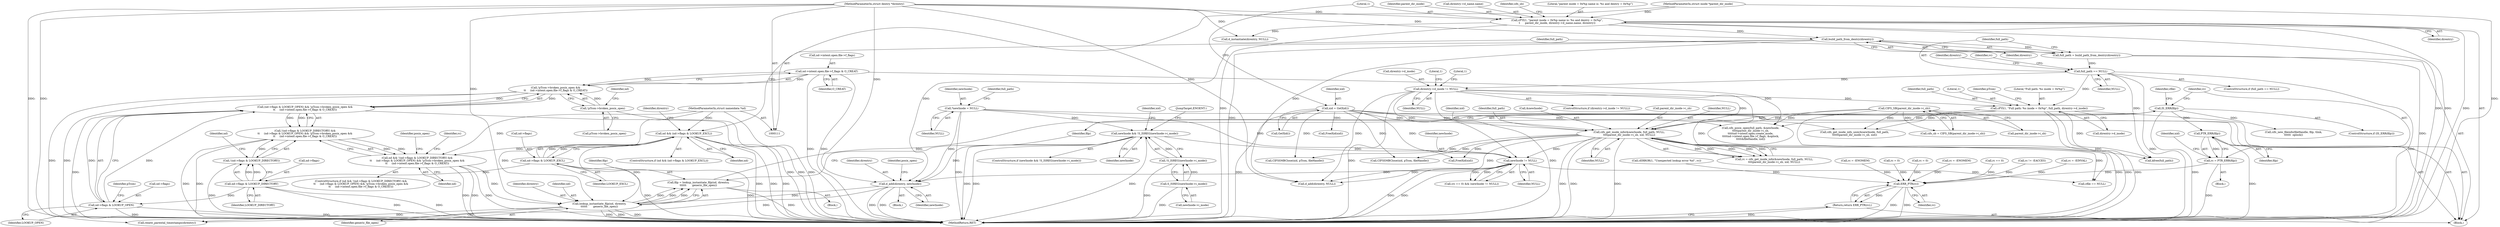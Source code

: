 digraph "0_linux_88d7d4e4a439f32acc56a6d860e415ee71d3df08@pointer" {
"1000430" [label="(Call,PTR_ERR(filp))"];
"1000425" [label="(Call,IS_ERR(filp))"];
"1000418" [label="(Call,filp = lookup_instantiate_filp(nd, direntry,\n\t\t\t\t\t\t       generic_file_open))"];
"1000420" [label="(Call,lookup_instantiate_filp(nd, direntry,\n\t\t\t\t\t\t       generic_file_open))"];
"1000285" [label="(Call,nd && !(nd->flags & LOOKUP_DIRECTORY) &&\n\t\t     (nd->flags & LOOKUP_OPEN) && !pTcon->broken_posix_open &&\n\t\t     (nd->intent.open.file->f_flags & O_CREAT))"];
"1000228" [label="(Call,nd && (nd->flags & LOOKUP_EXCL))"];
"1000114" [label="(MethodParameterIn,struct nameidata *nd)"];
"1000230" [label="(Call,nd->flags & LOOKUP_EXCL)"];
"1000287" [label="(Call,!(nd->flags & LOOKUP_DIRECTORY) &&\n\t\t     (nd->flags & LOOKUP_OPEN) && !pTcon->broken_posix_open &&\n\t\t     (nd->intent.open.file->f_flags & O_CREAT))"];
"1000288" [label="(Call,!(nd->flags & LOOKUP_DIRECTORY))"];
"1000289" [label="(Call,nd->flags & LOOKUP_DIRECTORY)"];
"1000294" [label="(Call,(nd->flags & LOOKUP_OPEN) && !pTcon->broken_posix_open &&\n\t\t     (nd->intent.open.file->f_flags & O_CREAT))"];
"1000295" [label="(Call,nd->flags & LOOKUP_OPEN)"];
"1000300" [label="(Call,!pTcon->broken_posix_open &&\n\t\t     (nd->intent.open.file->f_flags & O_CREAT))"];
"1000301" [label="(Call,!pTcon->broken_posix_open)"];
"1000305" [label="(Call,nd->intent.open.file->f_flags & O_CREAT)"];
"1000412" [label="(Call,d_add(direntry, newInode))"];
"1000245" [label="(Call,build_path_from_dentry(direntry))"];
"1000152" [label="(Call,cFYI(1, \"parent inode = 0x%p name is: %s and dentry = 0x%p\",\n\t      parent_dir_inode, direntry->d_name.name, direntry))"];
"1000112" [label="(MethodParameterIn,struct inode *parent_dir_inode)"];
"1000113" [label="(MethodParameterIn,struct dentry *direntry)"];
"1000141" [label="(Call,*newInode = NULL)"];
"1000408" [label="(Call,newInode != NULL)"];
"1000352" [label="(Call,newInode && !S_ISREG(newInode->i_mode))"];
"1000354" [label="(Call,!S_ISREG(newInode->i_mode))"];
"1000355" [label="(Call,S_ISREG(newInode->i_mode))"];
"1000393" [label="(Call,cifs_get_inode_info(&newInode, full_path, NULL,\n\t\t\t\tparent_dir_inode->i_sb, xid, NULL))"];
"1000272" [label="(Call,cFYI(1, \"Full path: %s inode = 0x%p\", full_path, direntry->d_inode))"];
"1000248" [label="(Call,full_path == NULL)"];
"1000243" [label="(Call,full_path = build_path_from_dentry(direntry))"];
"1000258" [label="(Call,direntry->d_inode != NULL)"];
"1000164" [label="(Call,CIFS_SB(parent_dir_inode->i_sb))"];
"1000149" [label="(Call,xid = GetXid())"];
"1000428" [label="(Call,rc = PTR_ERR(filp))"];
"1000499" [label="(Call,ERR_PTR(rc))"];
"1000498" [label="(Return,return ERR_PTR(rc);)"];
"1000243" [label="(Call,full_path = build_path_from_dentry(direntry))"];
"1000112" [label="(MethodParameterIn,struct inode *parent_dir_inode)"];
"1000231" [label="(Call,nd->flags)"];
"1000498" [label="(Return,return ERR_PTR(rc);)"];
"1000229" [label="(Identifier,nd)"];
"1000355" [label="(Call,S_ISREG(newInode->i_mode))"];
"1000482" [label="(Call,rc != -EACCES)"];
"1000114" [label="(MethodParameterIn,struct nameidata *nd)"];
"1000222" [label="(Call,rc = -EINVAL)"];
"1000284" [label="(ControlStructure,if (nd && !(nd->flags & LOOKUP_DIRECTORY) &&\n\t\t     (nd->flags & LOOKUP_OPEN) && !pTcon->broken_posix_open &&\n\t\t     (nd->intent.open.file->f_flags & O_CREAT)))"];
"1000152" [label="(Call,cFYI(1, \"parent inode = 0x%p name is: %s and dentry = 0x%p\",\n\t      parent_dir_inode, direntry->d_name.name, direntry))"];
"1000500" [label="(Identifier,rc)"];
"1000432" [label="(Call,CIFSSMBClose(xid, pTcon, fileHandle))"];
"1000249" [label="(Identifier,full_path)"];
"1000262" [label="(Identifier,NULL)"];
"1000404" [label="(Call,(rc == 0) && (newInode != NULL))"];
"1000433" [label="(Identifier,xid)"];
"1000487" [label="(Call,cERROR(1, \"Unexpected lookup error %d\", rc))"];
"1000499" [label="(Call,ERR_PTR(rc))"];
"1000413" [label="(Identifier,direntry)"];
"1000246" [label="(Identifier,direntry)"];
"1000289" [label="(Call,nd->flags & LOOKUP_DIRECTORY)"];
"1000149" [label="(Call,xid = GetXid())"];
"1000455" [label="(Call,rc = -ENOMEM)"];
"1000410" [label="(Identifier,NULL)"];
"1000305" [label="(Call,nd->intent.open.file->f_flags & O_CREAT)"];
"1000161" [label="(Identifier,direntry)"];
"1000228" [label="(Call,nd && (nd->flags & LOOKUP_EXCL))"];
"1000259" [label="(Call,direntry->d_inode)"];
"1000234" [label="(Identifier,LOOKUP_EXCL)"];
"1000422" [label="(Identifier,direntry)"];
"1000356" [label="(Call,newInode->i_mode)"];
"1000319" [label="(Call,cifs_posix_open(full_path, &newInode,\n\t\t\t\t\tparent_dir_inode->i_sb,\n\t\t\t\t\tnd->intent.open.create_mode,\n\t\t\t\t\tnd->intent.open.file->f_flags, &oplock,\n\t\t\t\t\t&fileHandle, xid))"];
"1000257" [label="(ControlStructure,if (direntry->d_inode != NULL))"];
"1000424" [label="(ControlStructure,if (IS_ERR(filp)))"];
"1000146" [label="(Identifier,full_path)"];
"1000445" [label="(Call,cfile == NULL)"];
"1000275" [label="(Identifier,full_path)"];
"1000394" [label="(Call,&newInode)"];
"1000176" [label="(Call,FreeXid(xid))"];
"1000230" [label="(Call,nd->flags & LOOKUP_EXCL)"];
"1000310" [label="(Identifier,nd)"];
"1000245" [label="(Call,build_path_from_dentry(direntry))"];
"1000227" [label="(ControlStructure,if (nd && (nd->flags & LOOKUP_EXCL)))"];
"1000393" [label="(Call,cifs_get_inode_info(&newInode, full_path, NULL,\n\t\t\t\tparent_dir_inode->i_sb, xid, NULL))"];
"1000501" [label="(MethodReturn,RET)"];
"1000303" [label="(Identifier,pTcon)"];
"1000398" [label="(Call,parent_dir_inode->i_sb)"];
"1000451" [label="(Call,CIFSSMBClose(xid, pTcon, fileHandle))"];
"1000419" [label="(Identifier,filp)"];
"1000352" [label="(Call,newInode && !S_ISREG(newInode->i_mode))"];
"1000287" [label="(Call,!(nd->flags & LOOKUP_DIRECTORY) &&\n\t\t     (nd->flags & LOOKUP_OPEN) && !pTcon->broken_posix_open &&\n\t\t     (nd->intent.open.file->f_flags & O_CREAT))"];
"1000244" [label="(Identifier,full_path)"];
"1000429" [label="(Identifier,rc)"];
"1000469" [label="(Call,rc = 0)"];
"1000162" [label="(Call,cifs_sb = CIFS_SB(parent_dir_inode->i_sb))"];
"1000302" [label="(Call,pTcon->broken_posix_open)"];
"1000143" [label="(Identifier,NULL)"];
"1000438" [label="(Identifier,cfile)"];
"1000430" [label="(Call,PTR_ERR(filp))"];
"1000285" [label="(Call,nd && !(nd->flags & LOOKUP_DIRECTORY) &&\n\t\t     (nd->flags & LOOKUP_OPEN) && !pTcon->broken_posix_open &&\n\t\t     (nd->intent.open.file->f_flags & O_CREAT))"];
"1000247" [label="(ControlStructure,if (full_path == NULL))"];
"1000141" [label="(Call,*newInode = NULL)"];
"1000250" [label="(Identifier,NULL)"];
"1000460" [label="(Call,renew_parental_timestamps(direntry))"];
"1000301" [label="(Call,!pTcon->broken_posix_open)"];
"1000260" [label="(Identifier,direntry)"];
"1000397" [label="(Identifier,NULL)"];
"1000273" [label="(Literal,1)"];
"1000288" [label="(Call,!(nd->flags & LOOKUP_DIRECTORY))"];
"1000414" [label="(Identifier,newInode)"];
"1000318" [label="(Identifier,rc)"];
"1000270" [label="(Literal,1)"];
"1000426" [label="(Identifier,filp)"];
"1000418" [label="(Call,filp = lookup_instantiate_filp(nd, direntry,\n\t\t\t\t\t\t       generic_file_open))"];
"1000154" [label="(Literal,\"parent inode = 0x%p name is: %s and dentry = 0x%p\")"];
"1000315" [label="(Identifier,O_CREAT)"];
"1000379" [label="(Identifier,posix_open)"];
"1000306" [label="(Call,nd->intent.open.file->f_flags)"];
"1000411" [label="(Block,)"];
"1000391" [label="(Call,rc = cifs_get_inode_info(&newInode, full_path, NULL,\n\t\t\t\tparent_dir_inode->i_sb, xid, NULL))"];
"1000492" [label="(Call,kfree(full_path))"];
"1000153" [label="(Literal,1)"];
"1000295" [label="(Call,nd->flags & LOOKUP_OPEN)"];
"1000351" [label="(ControlStructure,if (newInode && !S_ISREG(newInode->i_mode)))"];
"1000412" [label="(Call,d_add(direntry, newInode))"];
"1000417" [label="(Block,)"];
"1000423" [label="(Identifier,generic_file_open)"];
"1000265" [label="(Literal,1)"];
"1000420" [label="(Call,lookup_instantiate_filp(nd, direntry,\n\t\t\t\t\t\t       generic_file_open))"];
"1000155" [label="(Identifier,parent_dir_inode)"];
"1000431" [label="(Identifier,filp)"];
"1000239" [label="(Call,rc = 0)"];
"1000382" [label="(Call,cifs_get_inode_info_unix(&newInode, full_path,\n\t\t\t\t\t\tparent_dir_inode->i_sb, xid))"];
"1000297" [label="(Identifier,nd)"];
"1000272" [label="(Call,cFYI(1, \"Full path: %s inode = 0x%p\", full_path, direntry->d_inode))"];
"1000258" [label="(Call,direntry->d_inode != NULL)"];
"1000290" [label="(Call,nd->flags)"];
"1000300" [label="(Call,!pTcon->broken_posix_open &&\n\t\t     (nd->intent.open.file->f_flags & O_CREAT))"];
"1000165" [label="(Call,parent_dir_inode->i_sb)"];
"1000281" [label="(Identifier,pTcon)"];
"1000428" [label="(Call,rc = PTR_ERR(filp))"];
"1000164" [label="(Call,CIFS_SB(parent_dir_inode->i_sb))"];
"1000401" [label="(Identifier,xid)"];
"1000276" [label="(Call,direntry->d_inode)"];
"1000299" [label="(Identifier,LOOKUP_OPEN)"];
"1000237" [label="(Identifier,direntry)"];
"1000113" [label="(MethodParameterIn,struct dentry *direntry)"];
"1000296" [label="(Call,nd->flags)"];
"1000274" [label="(Literal,\"Full path: %s inode = 0x%p\")"];
"1000293" [label="(Identifier,LOOKUP_DIRECTORY)"];
"1000248" [label="(Call,full_path == NULL)"];
"1000496" [label="(Call,FreeXid(xid))"];
"1000365" [label="(JumpTarget,ENOENT:)"];
"1000286" [label="(Identifier,nd)"];
"1000252" [label="(Call,rc = -ENOMEM)"];
"1000361" [label="(Identifier,xid)"];
"1000408" [label="(Call,newInode != NULL)"];
"1000354" [label="(Call,!S_ISREG(newInode->i_mode))"];
"1000294" [label="(Call,(nd->flags & LOOKUP_OPEN) && !pTcon->broken_posix_open &&\n\t\t     (nd->intent.open.file->f_flags & O_CREAT))"];
"1000427" [label="(Block,)"];
"1000425" [label="(Call,IS_ERR(filp))"];
"1000151" [label="(Call,GetXid())"];
"1000150" [label="(Identifier,xid)"];
"1000253" [label="(Identifier,rc)"];
"1000236" [label="(Call,d_instantiate(direntry, NULL))"];
"1000477" [label="(Call,d_add(direntry, NULL))"];
"1000115" [label="(Block,)"];
"1000396" [label="(Identifier,full_path)"];
"1000416" [label="(Identifier,posix_open)"];
"1000142" [label="(Identifier,newInode)"];
"1000402" [label="(Identifier,NULL)"];
"1000439" [label="(Call,cifs_new_fileinfo(fileHandle, filp, tlink,\n\t\t\t\t\t\t  oplock))"];
"1000156" [label="(Call,direntry->d_name.name)"];
"1000353" [label="(Identifier,newInode)"];
"1000421" [label="(Identifier,nd)"];
"1000409" [label="(Identifier,newInode)"];
"1000405" [label="(Call,rc == 0)"];
"1000163" [label="(Identifier,cifs_sb)"];
"1000430" -> "1000428"  [label="AST: "];
"1000430" -> "1000431"  [label="CFG: "];
"1000431" -> "1000430"  [label="AST: "];
"1000428" -> "1000430"  [label="CFG: "];
"1000430" -> "1000501"  [label="DDG: "];
"1000430" -> "1000428"  [label="DDG: "];
"1000425" -> "1000430"  [label="DDG: "];
"1000425" -> "1000424"  [label="AST: "];
"1000425" -> "1000426"  [label="CFG: "];
"1000426" -> "1000425"  [label="AST: "];
"1000429" -> "1000425"  [label="CFG: "];
"1000438" -> "1000425"  [label="CFG: "];
"1000425" -> "1000501"  [label="DDG: "];
"1000418" -> "1000425"  [label="DDG: "];
"1000425" -> "1000439"  [label="DDG: "];
"1000418" -> "1000417"  [label="AST: "];
"1000418" -> "1000420"  [label="CFG: "];
"1000419" -> "1000418"  [label="AST: "];
"1000420" -> "1000418"  [label="AST: "];
"1000426" -> "1000418"  [label="CFG: "];
"1000418" -> "1000501"  [label="DDG: "];
"1000420" -> "1000418"  [label="DDG: "];
"1000420" -> "1000418"  [label="DDG: "];
"1000420" -> "1000418"  [label="DDG: "];
"1000420" -> "1000423"  [label="CFG: "];
"1000421" -> "1000420"  [label="AST: "];
"1000422" -> "1000420"  [label="AST: "];
"1000423" -> "1000420"  [label="AST: "];
"1000420" -> "1000501"  [label="DDG: "];
"1000420" -> "1000501"  [label="DDG: "];
"1000420" -> "1000501"  [label="DDG: "];
"1000285" -> "1000420"  [label="DDG: "];
"1000228" -> "1000420"  [label="DDG: "];
"1000114" -> "1000420"  [label="DDG: "];
"1000412" -> "1000420"  [label="DDG: "];
"1000113" -> "1000420"  [label="DDG: "];
"1000420" -> "1000460"  [label="DDG: "];
"1000285" -> "1000284"  [label="AST: "];
"1000285" -> "1000286"  [label="CFG: "];
"1000285" -> "1000287"  [label="CFG: "];
"1000286" -> "1000285"  [label="AST: "];
"1000287" -> "1000285"  [label="AST: "];
"1000318" -> "1000285"  [label="CFG: "];
"1000379" -> "1000285"  [label="CFG: "];
"1000285" -> "1000501"  [label="DDG: "];
"1000285" -> "1000501"  [label="DDG: "];
"1000285" -> "1000501"  [label="DDG: "];
"1000228" -> "1000285"  [label="DDG: "];
"1000114" -> "1000285"  [label="DDG: "];
"1000287" -> "1000285"  [label="DDG: "];
"1000287" -> "1000285"  [label="DDG: "];
"1000228" -> "1000227"  [label="AST: "];
"1000228" -> "1000229"  [label="CFG: "];
"1000228" -> "1000230"  [label="CFG: "];
"1000229" -> "1000228"  [label="AST: "];
"1000230" -> "1000228"  [label="AST: "];
"1000237" -> "1000228"  [label="CFG: "];
"1000244" -> "1000228"  [label="CFG: "];
"1000228" -> "1000501"  [label="DDG: "];
"1000228" -> "1000501"  [label="DDG: "];
"1000228" -> "1000501"  [label="DDG: "];
"1000114" -> "1000228"  [label="DDG: "];
"1000230" -> "1000228"  [label="DDG: "];
"1000230" -> "1000228"  [label="DDG: "];
"1000114" -> "1000111"  [label="AST: "];
"1000114" -> "1000501"  [label="DDG: "];
"1000230" -> "1000234"  [label="CFG: "];
"1000231" -> "1000230"  [label="AST: "];
"1000234" -> "1000230"  [label="AST: "];
"1000230" -> "1000501"  [label="DDG: "];
"1000230" -> "1000501"  [label="DDG: "];
"1000230" -> "1000289"  [label="DDG: "];
"1000287" -> "1000288"  [label="CFG: "];
"1000287" -> "1000294"  [label="CFG: "];
"1000288" -> "1000287"  [label="AST: "];
"1000294" -> "1000287"  [label="AST: "];
"1000287" -> "1000501"  [label="DDG: "];
"1000287" -> "1000501"  [label="DDG: "];
"1000288" -> "1000287"  [label="DDG: "];
"1000294" -> "1000287"  [label="DDG: "];
"1000294" -> "1000287"  [label="DDG: "];
"1000288" -> "1000289"  [label="CFG: "];
"1000289" -> "1000288"  [label="AST: "];
"1000297" -> "1000288"  [label="CFG: "];
"1000288" -> "1000501"  [label="DDG: "];
"1000289" -> "1000288"  [label="DDG: "];
"1000289" -> "1000288"  [label="DDG: "];
"1000289" -> "1000293"  [label="CFG: "];
"1000290" -> "1000289"  [label="AST: "];
"1000293" -> "1000289"  [label="AST: "];
"1000289" -> "1000501"  [label="DDG: "];
"1000289" -> "1000501"  [label="DDG: "];
"1000289" -> "1000295"  [label="DDG: "];
"1000294" -> "1000295"  [label="CFG: "];
"1000294" -> "1000300"  [label="CFG: "];
"1000295" -> "1000294"  [label="AST: "];
"1000300" -> "1000294"  [label="AST: "];
"1000294" -> "1000501"  [label="DDG: "];
"1000294" -> "1000501"  [label="DDG: "];
"1000295" -> "1000294"  [label="DDG: "];
"1000295" -> "1000294"  [label="DDG: "];
"1000300" -> "1000294"  [label="DDG: "];
"1000300" -> "1000294"  [label="DDG: "];
"1000295" -> "1000299"  [label="CFG: "];
"1000296" -> "1000295"  [label="AST: "];
"1000299" -> "1000295"  [label="AST: "];
"1000303" -> "1000295"  [label="CFG: "];
"1000295" -> "1000501"  [label="DDG: "];
"1000295" -> "1000501"  [label="DDG: "];
"1000300" -> "1000301"  [label="CFG: "];
"1000300" -> "1000305"  [label="CFG: "];
"1000301" -> "1000300"  [label="AST: "];
"1000305" -> "1000300"  [label="AST: "];
"1000300" -> "1000501"  [label="DDG: "];
"1000300" -> "1000501"  [label="DDG: "];
"1000301" -> "1000300"  [label="DDG: "];
"1000305" -> "1000300"  [label="DDG: "];
"1000305" -> "1000300"  [label="DDG: "];
"1000301" -> "1000302"  [label="CFG: "];
"1000302" -> "1000301"  [label="AST: "];
"1000310" -> "1000301"  [label="CFG: "];
"1000301" -> "1000501"  [label="DDG: "];
"1000305" -> "1000315"  [label="CFG: "];
"1000306" -> "1000305"  [label="AST: "];
"1000315" -> "1000305"  [label="AST: "];
"1000305" -> "1000501"  [label="DDG: "];
"1000305" -> "1000501"  [label="DDG: "];
"1000305" -> "1000319"  [label="DDG: "];
"1000412" -> "1000411"  [label="AST: "];
"1000412" -> "1000414"  [label="CFG: "];
"1000413" -> "1000412"  [label="AST: "];
"1000414" -> "1000412"  [label="AST: "];
"1000416" -> "1000412"  [label="CFG: "];
"1000412" -> "1000501"  [label="DDG: "];
"1000412" -> "1000501"  [label="DDG: "];
"1000245" -> "1000412"  [label="DDG: "];
"1000113" -> "1000412"  [label="DDG: "];
"1000141" -> "1000412"  [label="DDG: "];
"1000408" -> "1000412"  [label="DDG: "];
"1000352" -> "1000412"  [label="DDG: "];
"1000412" -> "1000460"  [label="DDG: "];
"1000245" -> "1000243"  [label="AST: "];
"1000245" -> "1000246"  [label="CFG: "];
"1000246" -> "1000245"  [label="AST: "];
"1000243" -> "1000245"  [label="CFG: "];
"1000245" -> "1000501"  [label="DDG: "];
"1000245" -> "1000243"  [label="DDG: "];
"1000152" -> "1000245"  [label="DDG: "];
"1000113" -> "1000245"  [label="DDG: "];
"1000245" -> "1000477"  [label="DDG: "];
"1000152" -> "1000115"  [label="AST: "];
"1000152" -> "1000161"  [label="CFG: "];
"1000153" -> "1000152"  [label="AST: "];
"1000154" -> "1000152"  [label="AST: "];
"1000155" -> "1000152"  [label="AST: "];
"1000156" -> "1000152"  [label="AST: "];
"1000161" -> "1000152"  [label="AST: "];
"1000163" -> "1000152"  [label="CFG: "];
"1000152" -> "1000501"  [label="DDG: "];
"1000152" -> "1000501"  [label="DDG: "];
"1000152" -> "1000501"  [label="DDG: "];
"1000152" -> "1000501"  [label="DDG: "];
"1000112" -> "1000152"  [label="DDG: "];
"1000113" -> "1000152"  [label="DDG: "];
"1000152" -> "1000236"  [label="DDG: "];
"1000112" -> "1000111"  [label="AST: "];
"1000112" -> "1000501"  [label="DDG: "];
"1000113" -> "1000111"  [label="AST: "];
"1000113" -> "1000501"  [label="DDG: "];
"1000113" -> "1000236"  [label="DDG: "];
"1000113" -> "1000460"  [label="DDG: "];
"1000113" -> "1000477"  [label="DDG: "];
"1000141" -> "1000115"  [label="AST: "];
"1000141" -> "1000143"  [label="CFG: "];
"1000142" -> "1000141"  [label="AST: "];
"1000143" -> "1000141"  [label="AST: "];
"1000146" -> "1000141"  [label="CFG: "];
"1000141" -> "1000501"  [label="DDG: "];
"1000141" -> "1000352"  [label="DDG: "];
"1000141" -> "1000408"  [label="DDG: "];
"1000408" -> "1000404"  [label="AST: "];
"1000408" -> "1000410"  [label="CFG: "];
"1000409" -> "1000408"  [label="AST: "];
"1000410" -> "1000408"  [label="AST: "];
"1000404" -> "1000408"  [label="CFG: "];
"1000408" -> "1000501"  [label="DDG: "];
"1000408" -> "1000501"  [label="DDG: "];
"1000408" -> "1000404"  [label="DDG: "];
"1000408" -> "1000404"  [label="DDG: "];
"1000352" -> "1000408"  [label="DDG: "];
"1000393" -> "1000408"  [label="DDG: "];
"1000258" -> "1000408"  [label="DDG: "];
"1000408" -> "1000445"  [label="DDG: "];
"1000408" -> "1000477"  [label="DDG: "];
"1000352" -> "1000351"  [label="AST: "];
"1000352" -> "1000353"  [label="CFG: "];
"1000352" -> "1000354"  [label="CFG: "];
"1000353" -> "1000352"  [label="AST: "];
"1000354" -> "1000352"  [label="AST: "];
"1000361" -> "1000352"  [label="CFG: "];
"1000365" -> "1000352"  [label="CFG: "];
"1000352" -> "1000501"  [label="DDG: "];
"1000352" -> "1000501"  [label="DDG: "];
"1000352" -> "1000501"  [label="DDG: "];
"1000354" -> "1000352"  [label="DDG: "];
"1000354" -> "1000355"  [label="CFG: "];
"1000355" -> "1000354"  [label="AST: "];
"1000354" -> "1000501"  [label="DDG: "];
"1000355" -> "1000354"  [label="DDG: "];
"1000355" -> "1000356"  [label="CFG: "];
"1000356" -> "1000355"  [label="AST: "];
"1000355" -> "1000501"  [label="DDG: "];
"1000393" -> "1000391"  [label="AST: "];
"1000393" -> "1000402"  [label="CFG: "];
"1000394" -> "1000393"  [label="AST: "];
"1000396" -> "1000393"  [label="AST: "];
"1000397" -> "1000393"  [label="AST: "];
"1000398" -> "1000393"  [label="AST: "];
"1000401" -> "1000393"  [label="AST: "];
"1000402" -> "1000393"  [label="AST: "];
"1000391" -> "1000393"  [label="CFG: "];
"1000393" -> "1000501"  [label="DDG: "];
"1000393" -> "1000501"  [label="DDG: "];
"1000393" -> "1000501"  [label="DDG: "];
"1000393" -> "1000391"  [label="DDG: "];
"1000393" -> "1000391"  [label="DDG: "];
"1000393" -> "1000391"  [label="DDG: "];
"1000393" -> "1000391"  [label="DDG: "];
"1000393" -> "1000391"  [label="DDG: "];
"1000272" -> "1000393"  [label="DDG: "];
"1000258" -> "1000393"  [label="DDG: "];
"1000164" -> "1000393"  [label="DDG: "];
"1000149" -> "1000393"  [label="DDG: "];
"1000393" -> "1000432"  [label="DDG: "];
"1000393" -> "1000445"  [label="DDG: "];
"1000393" -> "1000451"  [label="DDG: "];
"1000393" -> "1000477"  [label="DDG: "];
"1000393" -> "1000492"  [label="DDG: "];
"1000393" -> "1000496"  [label="DDG: "];
"1000272" -> "1000115"  [label="AST: "];
"1000272" -> "1000276"  [label="CFG: "];
"1000273" -> "1000272"  [label="AST: "];
"1000274" -> "1000272"  [label="AST: "];
"1000275" -> "1000272"  [label="AST: "];
"1000276" -> "1000272"  [label="AST: "];
"1000281" -> "1000272"  [label="CFG: "];
"1000272" -> "1000501"  [label="DDG: "];
"1000272" -> "1000501"  [label="DDG: "];
"1000248" -> "1000272"  [label="DDG: "];
"1000258" -> "1000272"  [label="DDG: "];
"1000272" -> "1000319"  [label="DDG: "];
"1000272" -> "1000382"  [label="DDG: "];
"1000272" -> "1000492"  [label="DDG: "];
"1000248" -> "1000247"  [label="AST: "];
"1000248" -> "1000250"  [label="CFG: "];
"1000249" -> "1000248"  [label="AST: "];
"1000250" -> "1000248"  [label="AST: "];
"1000253" -> "1000248"  [label="CFG: "];
"1000260" -> "1000248"  [label="CFG: "];
"1000248" -> "1000501"  [label="DDG: "];
"1000248" -> "1000501"  [label="DDG: "];
"1000243" -> "1000248"  [label="DDG: "];
"1000248" -> "1000258"  [label="DDG: "];
"1000248" -> "1000492"  [label="DDG: "];
"1000243" -> "1000115"  [label="AST: "];
"1000244" -> "1000243"  [label="AST: "];
"1000249" -> "1000243"  [label="CFG: "];
"1000243" -> "1000501"  [label="DDG: "];
"1000258" -> "1000257"  [label="AST: "];
"1000258" -> "1000262"  [label="CFG: "];
"1000259" -> "1000258"  [label="AST: "];
"1000262" -> "1000258"  [label="AST: "];
"1000265" -> "1000258"  [label="CFG: "];
"1000270" -> "1000258"  [label="CFG: "];
"1000258" -> "1000501"  [label="DDG: "];
"1000258" -> "1000501"  [label="DDG: "];
"1000258" -> "1000445"  [label="DDG: "];
"1000258" -> "1000477"  [label="DDG: "];
"1000164" -> "1000162"  [label="AST: "];
"1000164" -> "1000165"  [label="CFG: "];
"1000165" -> "1000164"  [label="AST: "];
"1000162" -> "1000164"  [label="CFG: "];
"1000164" -> "1000501"  [label="DDG: "];
"1000164" -> "1000162"  [label="DDG: "];
"1000164" -> "1000319"  [label="DDG: "];
"1000164" -> "1000382"  [label="DDG: "];
"1000149" -> "1000115"  [label="AST: "];
"1000149" -> "1000151"  [label="CFG: "];
"1000150" -> "1000149"  [label="AST: "];
"1000151" -> "1000149"  [label="AST: "];
"1000153" -> "1000149"  [label="CFG: "];
"1000149" -> "1000501"  [label="DDG: "];
"1000149" -> "1000176"  [label="DDG: "];
"1000149" -> "1000319"  [label="DDG: "];
"1000149" -> "1000382"  [label="DDG: "];
"1000149" -> "1000432"  [label="DDG: "];
"1000149" -> "1000451"  [label="DDG: "];
"1000149" -> "1000496"  [label="DDG: "];
"1000428" -> "1000427"  [label="AST: "];
"1000429" -> "1000428"  [label="AST: "];
"1000433" -> "1000428"  [label="CFG: "];
"1000428" -> "1000501"  [label="DDG: "];
"1000428" -> "1000499"  [label="DDG: "];
"1000499" -> "1000498"  [label="AST: "];
"1000499" -> "1000500"  [label="CFG: "];
"1000500" -> "1000499"  [label="AST: "];
"1000498" -> "1000499"  [label="CFG: "];
"1000499" -> "1000501"  [label="DDG: "];
"1000499" -> "1000501"  [label="DDG: "];
"1000499" -> "1000498"  [label="DDG: "];
"1000222" -> "1000499"  [label="DDG: "];
"1000252" -> "1000499"  [label="DDG: "];
"1000487" -> "1000499"  [label="DDG: "];
"1000405" -> "1000499"  [label="DDG: "];
"1000469" -> "1000499"  [label="DDG: "];
"1000455" -> "1000499"  [label="DDG: "];
"1000239" -> "1000499"  [label="DDG: "];
"1000482" -> "1000499"  [label="DDG: "];
"1000498" -> "1000115"  [label="AST: "];
"1000501" -> "1000498"  [label="CFG: "];
"1000498" -> "1000501"  [label="DDG: "];
}
